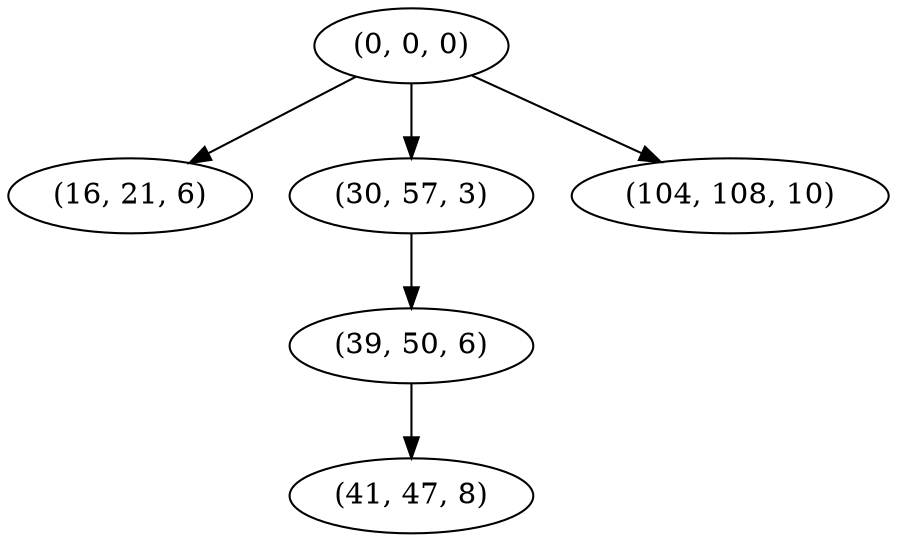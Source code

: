 digraph tree {
    "(0, 0, 0)";
    "(16, 21, 6)";
    "(30, 57, 3)";
    "(39, 50, 6)";
    "(41, 47, 8)";
    "(104, 108, 10)";
    "(0, 0, 0)" -> "(16, 21, 6)";
    "(0, 0, 0)" -> "(30, 57, 3)";
    "(0, 0, 0)" -> "(104, 108, 10)";
    "(30, 57, 3)" -> "(39, 50, 6)";
    "(39, 50, 6)" -> "(41, 47, 8)";
}
